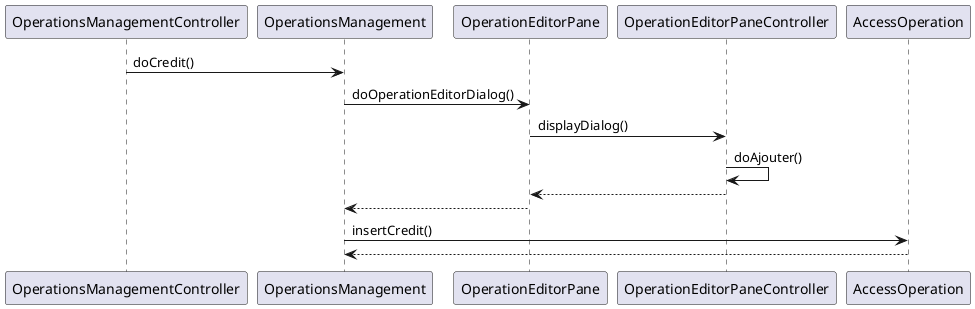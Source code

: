 @startuml
OperationsManagementController -> OperationsManagement : doCredit()
    OperationsManagement -> OperationEditorPane : doOperationEditorDialog()
        OperationEditorPane -> OperationEditorPaneController : displayDialog()
        OperationEditorPaneController -> OperationEditorPaneController : doAjouter()
        OperationEditorPane <-- OperationEditorPaneController
    OperationsManagement <-- OperationEditorPane
        OperationsManagement -> AccessOperation : insertCredit()
        OperationsManagement <-- AccessOperation
@enduml